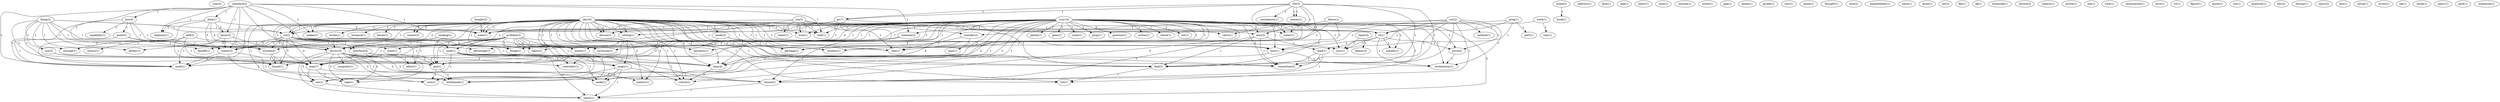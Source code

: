 digraph G {
  com [ label="com(3)" ];
  tasking [ label="tasking(1)" ];
  drive [ label="drive(18)" ];
  home [ label="home(2)" ];
  hook [ label="hook(1)" ];
  address [ label="address(1)" ];
  face [ label="face(1)" ];
  cga [ label="cga(1)" ];
  heart [ label="heart(1)" ];
  uses [ label="uses(1)" ];
  anyone [ label="anyone(1)" ];
  problem [ label="problem(3)" ];
  system [ label="system(4)" ];
  bunch [ label="bunch(1)" ];
  put [ label="put(1)" ];
  comes [ label="comes(3)" ];
  takes [ label="takes(2)" ];
  becomes [ label="becomes(1)" ];
  cost [ label="cost(2)" ];
  meg [ label="meg(7)" ];
  bottleneck [ label="bottleneck(1)" ];
  notice [ label="notice(1)" ];
  exclusion [ label="exclusion(1)" ];
  time [ label="time(4)" ];
  switch [ label="switch(2)" ];
  street [ label="street(1)" ];
  standard [ label="standard(2)" ];
  bus [ label="bus(4)" ];
  data [ label="data(1)" ];
  medium [ label="medium(2)" ];
  sized [ label="sized(1)" ];
  highway [ label="highway(1)" ];
  know [ label="know(2)" ];
  makes [ label="makes(1)" ];
  used [ label="used(1)" ];
  well [ label="well(1)" ];
  multi [ label="multi(1)" ];
  want [ label="want(1)" ];
  pga [ label="pga(1)" ];
  dante [ label="dante(1)" ];
  vlb [ label="vlb(1)" ];
  mechanism [ label="mechanism(1)" ];
  transfer [ label="transfer(2)" ];
  connection [ label="connection(2)" ];
  money [ label="money(1)" ];
  pc [ label="pc(7)" ];
  rate [ label="rate(1)" ];
  grubb [ label="grubb(1)" ];
  cart [ label="cart(1)" ];
  add [ label="add(3)" ];
  storage [ label="storage(1)" ];
  access [ label="access(1)" ];
  point [ label="point(2)" ];
  capability [ label="capability(1)" ];
  name [ label="name(1)" ];
  thought [ label="thought(1)" ];
  thing [ label="thing(3)" ];
  use [ label="use(3)" ];
  ve [ label="ve(3)" ];
  ability [ label="ability(1)" ];
  benefit [ label="benefit(1)" ];
  fringe [ label="fringe(1)" ];
  ve [ label="ve(2)" ];
  card [ label="card(2)" ];
  expandibility [ label="expandibility(1)" ];
  slave [ label="slave(1)" ];
  mine [ label="mine(1)" ];
  blows [ label="blows(1)" ];
  garbage [ label="garbage(1)" ];
  water [ label="water(1)" ];
  window [ label="window(1)" ];
  xel [ label="xel(3)" ];
  file [ label="file(1)" ];
  qk [ label="qk(1)" ];
  kvinnndk [ label="kvinnndk(1)" ];
  nature [ label="nature(3)" ];
  sun [ label="sun(2)" ];
  method [ label="method(1)" ];
  re [ label="re(1)" ];
  unix [ label="unix(1)" ];
  read [ label="read(1)" ];
  choice [ label="choice(2)" ];
  price [ label="price(2)" ];
  workstation [ label="workstation(1)" ];
  find [ label="find(3)" ];
  work [ label="work(1)" ];
  mac [ label="mac(3)" ];
  way [ label="way(1)" ];
  subject [ label="subject(1)" ];
  article [ label="article(1)" ];
  mb [ label="mb(1)" ];
  view [ label="view(1)" ];
  termination [ label="termination(1)" ];
  interface [ label="interface(4)" ];
  allow [ label="allow(1)" ];
  tape [ label="tape(1)" ];
  love [ label="love(1)" ];
  rri [ label="rri(1)" ];
  greg [ label="greg(1)" ];
  valve [ label="valve(1)" ];
  part [ label="part(1)" ];
  uwo [ label="uwo(1)" ];
  figure [ label="figure(1)" ];
  ide [ label="ide(3)" ];
  works [ label="works(1)" ];
  mode [ label="mode(3)" ];
  megs [ label="megs(1)" ];
  instance [ label="instance(1)" ];
  won [ label="won(1)" ];
  haven [ label="haven(1)" ];
  sec [ label="sec(1)" ];
  maxtor [ label="maxtor(1)" ];
  device [ label="device(2)" ];
  setting [ label="setting(1)" ];
  list [ label="list(1)" ];
  connor [ label="connor(2)" ];
  make [ label="make(1)" ];
  sence [ label="sence(1)" ];
  computer [ label="computer(1)" ];
  controller [ label="controller(1)" ];
  max [ label="max(1)" ];
  quote [ label="quote(1)" ];
  csn [ label="csn(1)" ];
  quantum [ label="quantum(1)" ];
  edu [ label="edu(2)" ];
  advantage [ label="advantage(1)" ];
  vlb [ label="vlb(3)" ];
  buying [ label="buying(1)" ];
  scsi [ label="scsi(14)" ];
  plenty [ label="plenty(1)" ];
  goes [ label="goes(1)" ];
  come [ label="come(1)" ];
  plug [ label="plug(1)" ];
  question [ label="question(1)" ];
  writes [ label="writes(1)" ];
  nobody [ label="nobody(1)" ];
  check [ label="check(1)" ];
  set [ label="set(1)" ];
  nmsu [ label="nmsu(2)" ];
  isa [ label="isa(3)" ];
  sheet [ label="sheet(1)" ];
  dns [ label="dns(1)" ];
  shaw [ label="shaw(4)" ];
  feanor [ label="feanor(2)" ];
  setup [ label="setup(1)" ];
  bought [ label="bought(2)" ];
  ide [ label="ide(16)" ];
  wrote [ label="wrote(1)" ];
  sgi [ label="sgi(1)" ];
  cache [ label="cache(1)" ];
  sparc [ label="sparc(1)" ];
  paid [ label="paid(1)" ];
  maximum [ label="maximum(1)" ];
  tasking -> drive [ label="1" ];
  home -> hook [ label="1" ];
  problem -> system [ label="1" ];
  problem -> drive [ label="2" ];
  problem -> bunch [ label="1" ];
  problem -> put [ label="1" ];
  problem -> comes [ label="1" ];
  problem -> takes [ label="1" ];
  problem -> becomes [ label="1" ];
  problem -> cost [ label="1" ];
  problem -> meg [ label="1" ];
  problem -> bottleneck [ label="1" ];
  problem -> notice [ label="1" ];
  problem -> exclusion [ label="1" ];
  problem -> time [ label="1" ];
  problem -> switch [ label="1" ];
  standard -> bus [ label="1" ];
  standard -> data [ label="1" ];
  standard -> medium [ label="1" ];
  standard -> sized [ label="1" ];
  standard -> highway [ label="1" ];
  standard -> know [ label="1" ];
  standard -> makes [ label="1" ];
  standard -> drive [ label="1" ];
  standard -> used [ label="1" ];
  standard -> comes [ label="1" ];
  standard -> well [ label="1" ];
  standard -> multi [ label="1" ];
  standard -> want [ label="1" ];
  vlb -> mechanism [ label="1" ];
  vlb -> transfer [ label="1" ];
  vlb -> connection [ label="1" ];
  vlb -> money [ label="1" ];
  vlb -> pc [ label="1" ];
  vlb -> rate [ label="1" ];
  add -> storage [ label="1" ];
  add -> system [ label="1" ];
  add -> bunch [ label="1" ];
  add -> meg [ label="1" ];
  add -> access [ label="1" ];
  bus -> drive [ label="1" ];
  bus -> point [ label="1" ];
  bus -> capability [ label="1" ];
  bus -> comes [ label="1" ];
  bus -> multi [ label="1" ];
  thing -> use [ label="1" ];
  thing -> storage [ label="1" ];
  thing -> ve [ label="1" ];
  thing -> system [ label="1" ];
  thing -> ability [ label="1" ];
  thing -> benefit [ label="1" ];
  thing -> bunch [ label="1" ];
  thing -> meg [ label="1" ];
  thing -> fringe [ label="1" ];
  thing -> ve [ label="1" ];
  use -> put [ label="1" ];
  use -> time [ label="1" ];
  blows -> garbage [ label="1" ];
  blows -> water [ label="1" ];
  blows -> window [ label="1" ];
  data -> highway [ label="2" ];
  data -> know [ label="2" ];
  data -> drive [ label="4" ];
  data -> comes [ label="2" ];
  data -> multi [ label="2" ];
  data -> want [ label="2" ];
  sun -> medium [ label="1" ];
  sun -> method [ label="1" ];
  sun -> re [ label="1" ];
  sun -> unix [ label="1" ];
  sun -> read [ label="1" ];
  sun -> choice [ label="1" ];
  sun -> connection [ label="1" ];
  sun -> price [ label="1" ];
  sun -> workstation [ label="1" ];
  sun -> find [ label="1" ];
  work -> mac [ label="1" ];
  work -> way [ label="1" ];
  medium -> sized [ label="1" ];
  medium -> choice [ label="1" ];
  ve -> system [ label="3" ];
  ve -> ability [ label="3" ];
  ve -> drive [ label="1" ];
  ve -> benefit [ label="3" ];
  ve -> bunch [ label="3" ];
  ve -> interface [ label="1" ];
  ve -> unix [ label="1" ];
  ve -> allow [ label="1" ];
  ve -> meg [ label="4" ];
  ve -> tape [ label="1" ];
  ve -> time [ label="1" ];
  ve -> fringe [ label="3" ];
  greg -> valve [ label="1" ];
  greg -> part [ label="1" ];
  greg -> re [ label="1" ];
  greg -> uwo [ label="1" ];
  system -> bunch [ label="1" ];
  system -> meg [ label="1" ];
  know -> drive [ label="1" ];
  know -> comes [ label="1" ];
  know -> multi [ label="1" ];
  ide -> makes [ label="1" ];
  ide -> drive [ label="2" ];
  ide -> used [ label="2" ];
  ide -> valve [ label="1" ];
  ide -> transfer [ label="1" ];
  ide -> works [ label="1" ];
  ide -> mode [ label="2" ];
  ide -> megs [ label="1" ];
  ide -> interface [ label="1" ];
  ide -> put [ label="2" ];
  ide -> instance [ label="2" ];
  ide -> comes [ label="1" ];
  ide -> mac [ label="1" ];
  ide -> re [ label="1" ];
  ide -> unix [ label="1" ];
  ide -> won [ label="1" ];
  ide -> haven [ label="1" ];
  ide -> garbage [ label="1" ];
  ide -> well [ label="1" ];
  ide -> takes [ label="1" ];
  ide -> uwo [ label="1" ];
  ide -> water [ label="1" ];
  ide -> window [ label="1" ];
  ide -> multi [ label="1" ];
  ide -> meg [ label="2" ];
  ide -> sec [ label="1" ];
  ide -> connection [ label="2" ];
  ide -> maxtor [ label="2" ];
  ide -> notice [ label="1" ];
  ide -> exclusion [ label="1" ];
  ide -> device [ label="1" ];
  ide -> setting [ label="1" ];
  ide -> find [ label="1" ];
  ide -> list [ label="1" ];
  ide -> time [ label="2" ];
  ide -> rate [ label="1" ];
  ide -> want [ label="1" ];
  ide -> switch [ label="1" ];
  ide -> connor [ label="2" ];
  ide -> ve [ label="1" ];
  drive -> megs [ label="2" ];
  drive -> put [ label="2" ];
  drive -> make [ label="2" ];
  drive -> choice [ label="2" ];
  drive -> cost [ label="2" ];
  drive -> sec [ label="2" ];
  drive -> bottleneck [ label="1" ];
  drive -> sence [ label="2" ];
  drive -> computer [ label="1" ];
  drive -> controller [ label="2" ];
  drive -> tape [ label="3" ];
  used -> megs [ label="1" ];
  used -> make [ label="1" ];
  used -> choice [ label="1" ];
  used -> sec [ label="1" ];
  used -> sence [ label="1" ];
  used -> controller [ label="1" ];
  transfer -> rate [ label="1" ];
  transfer -> max [ label="1" ];
  mode -> put [ label="2" ];
  mode -> garbage [ label="1" ];
  mode -> window [ label="1" ];
  point -> comes [ label="1" ];
  point -> multi [ label="1" ];
  point -> advantage [ label="1" ];
  vlb -> connection [ label="1" ];
  vlb -> money [ label="1" ];
  vlb -> pc [ label="1" ];
  vlb -> rate [ label="1" ];
  megs -> make [ label="1" ];
  megs -> choice [ label="1" ];
  megs -> cost [ label="1" ];
  megs -> sence [ label="1" ];
  interface -> put [ label="2" ];
  interface -> allow [ label="1" ];
  interface -> meg [ label="1" ];
  interface -> tape [ label="1" ];
  put -> cost [ label="1" ];
  put -> bottleneck [ label="1" ];
  scsi -> plenty [ label="1" ];
  scsi -> comes [ label="4" ];
  scsi -> mac [ label="3" ];
  scsi -> re [ label="4" ];
  scsi -> unix [ label="1" ];
  scsi -> make [ label="3" ];
  scsi -> goes [ label="1" ];
  scsi -> won [ label="2" ];
  scsi -> garbage [ label="1" ];
  scsi -> well [ label="2" ];
  scsi -> takes [ label="1" ];
  scsi -> uwo [ label="1" ];
  scsi -> come [ label="1" ];
  scsi -> water [ label="1" ];
  scsi -> becomes [ label="1" ];
  scsi -> window [ label="1" ];
  scsi -> choice [ label="5" ];
  scsi -> multi [ label="3" ];
  scsi -> cost [ label="2" ];
  scsi -> meg [ label="2" ];
  scsi -> sec [ label="4" ];
  scsi -> bottleneck [ label="1" ];
  scsi -> connection [ label="2" ];
  scsi -> notice [ label="1" ];
  scsi -> price [ label="2" ];
  scsi -> exclusion [ label="1" ];
  scsi -> sence [ label="3" ];
  scsi -> advantage [ label="1" ];
  scsi -> plug [ label="1" ];
  scsi -> question [ label="3" ];
  scsi -> workstation [ label="1" ];
  scsi -> writes [ label="1" ];
  scsi -> controller [ label="3" ];
  scsi -> device [ label="3" ];
  scsi -> setting [ label="2" ];
  scsi -> nobody [ label="1" ];
  scsi -> check [ label="1" ];
  scsi -> find [ label="4" ];
  scsi -> list [ label="1" ];
  scsi -> time [ label="2" ];
  scsi -> set [ label="1" ];
  scsi -> want [ label="2" ];
  scsi -> fringe [ label="1" ];
  scsi -> switch [ label="1" ];
  scsi -> ve [ label="1" ];
  comes -> multi [ label="2" ];
  comes -> cost [ label="1" ];
  comes -> bottleneck [ label="1" ];
  isa -> re [ label="1" ];
  isa -> won [ label="1" ];
  isa -> well [ label="1" ];
  isa -> sheet [ label="1" ];
  isa -> multi [ label="1" ];
  isa -> rate [ label="1" ];
  isa -> want [ label="1" ];
  mac -> read [ label="1" ];
  mac -> choice [ label="1" ];
  mac -> connection [ label="1" ];
  mac -> find [ label="1" ];
  re -> unix [ label="1" ];
  re -> uwo [ label="1" ];
  re -> price [ label="1" ];
  re -> workstation [ label="1" ];
  re -> nobody [ label="1" ];
  unix -> workstation [ label="1" ];
  unix -> time [ label="1" ];
  shaw -> uwo [ label="1" ];
  shaw -> feanor [ label="2" ];
  read -> choice [ label="1" ];
  read -> connection [ label="1" ];
  read -> find [ label="1" ];
  choice -> sence [ label="1" ];
  meg -> sec [ label="1" ];
  meg -> maxtor [ label="2" ];
  meg -> tape [ label="3" ];
  sec -> sence [ label="1" ];
  bought -> want [ label="1" ];
  ide -> connection [ label="2" ];
  ide -> maxtor [ label="2" ];
  ide -> notice [ label="1" ];
  ide -> exclusion [ label="1" ];
  ide -> device [ label="1" ];
  ide -> setting [ label="1" ];
  ide -> find [ label="1" ];
  ide -> list [ label="1" ];
  ide -> time [ label="2" ];
  ide -> rate [ label="1" ];
  ide -> want [ label="1" ];
  ide -> switch [ label="1" ];
  ide -> connor [ label="2" ];
  ide -> ve [ label="1" ];
  price -> workstation [ label="1" ];
  pc -> find [ label="1" ];
  pc -> time [ label="1" ];
  pc -> want [ label="1" ];
  pc -> fringe [ label="1" ];
  pc -> ve [ label="1" ];
  find -> list [ label="1" ];
  time -> switch [ label="2" ];
}
